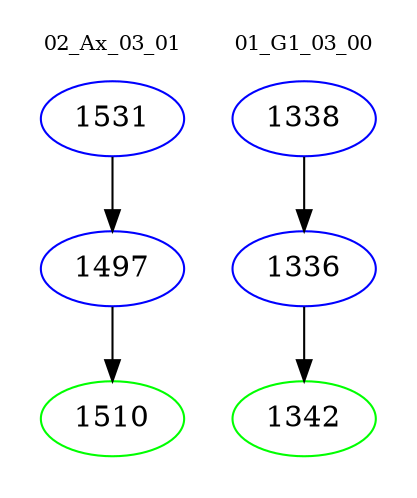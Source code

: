 digraph{
subgraph cluster_0 {
color = white
label = "02_Ax_03_01";
fontsize=10;
T0_1531 [label="1531", color="blue"]
T0_1531 -> T0_1497 [color="black"]
T0_1497 [label="1497", color="blue"]
T0_1497 -> T0_1510 [color="black"]
T0_1510 [label="1510", color="green"]
}
subgraph cluster_1 {
color = white
label = "01_G1_03_00";
fontsize=10;
T1_1338 [label="1338", color="blue"]
T1_1338 -> T1_1336 [color="black"]
T1_1336 [label="1336", color="blue"]
T1_1336 -> T1_1342 [color="black"]
T1_1342 [label="1342", color="green"]
}
}
